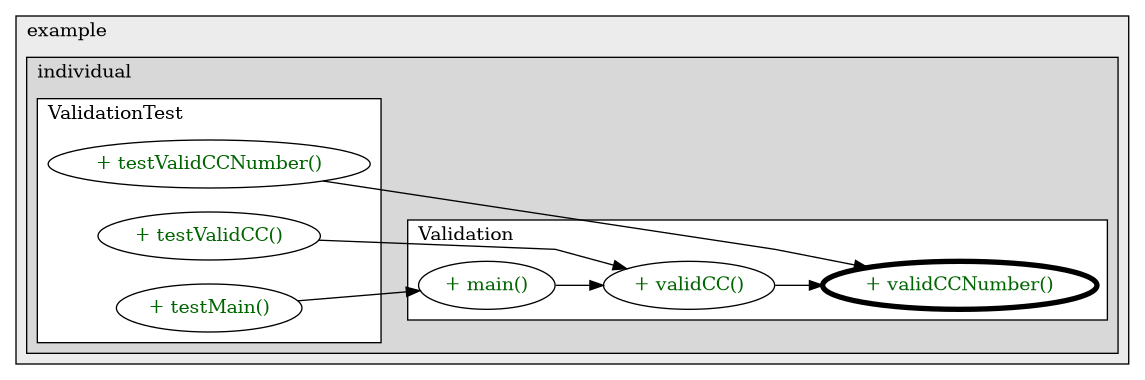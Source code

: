 @startuml

/' diagram meta data start
config=CallConfiguration;
{
  "rootMethod": "com.example.individual.Validation#validCCNumber(String)",
  "projectClassification": {
    "searchMode": "OpenProject", // OpenProject, AllProjects
    "includedProjects": "",
    "pathEndKeywords": "*.impl",
    "isClientPath": "",
    "isClientName": "",
    "isTestPath": "",
    "isTestName": "",
    "isMappingPath": "",
    "isMappingName": "",
    "isDataAccessPath": "",
    "isDataAccessName": "",
    "isDataStructurePath": "",
    "isDataStructureName": "",
    "isInterfaceStructuresPath": "",
    "isInterfaceStructuresName": "",
    "isEntryPointPath": "",
    "isEntryPointName": "",
    "treatFinalFieldsAsMandatory": false
  },
  "graphRestriction": {
    "classPackageExcludeFilter": "",
    "classPackageIncludeFilter": "",
    "classNameExcludeFilter": "",
    "classNameIncludeFilter": "",
    "methodNameExcludeFilter": "",
    "methodNameIncludeFilter": "",
    "removeByInheritance": "", // inheritance/annotation based filtering is done in a second step
    "removeByAnnotation": "",
    "removeByClassPackage": "", // cleanup the graph after inheritance/annotation based filtering is done
    "removeByClassName": "",
    "cutMappings": false,
    "cutEnum": true,
    "cutTests": true,
    "cutClient": true,
    "cutDataAccess": true,
    "cutInterfaceStructures": true,
    "cutDataStructures": true,
    "cutGetterAndSetter": true,
    "cutConstructors": true
  },
  "graphTraversal": {
    "forwardDepth": 3,
    "backwardDepth": 3,
    "classPackageExcludeFilter": "",
    "classPackageIncludeFilter": "",
    "classNameExcludeFilter": "",
    "classNameIncludeFilter": "",
    "methodNameExcludeFilter": "",
    "methodNameIncludeFilter": "",
    "hideMappings": false,
    "hideDataStructures": false,
    "hidePrivateMethods": true,
    "hideInterfaceCalls": true, // indirection: implementation -> interface (is hidden) -> implementation
    "onlyShowApplicationEntryPoints": false, // root node is included
    "useMethodCallsForStructureDiagram": "ForwardOnly" // ForwardOnly, BothDirections, No
  },
  "details": {
    "aggregation": "GroupByClass", // ByClass, GroupByClass, None
    "showMethodParametersTypes": false,
    "showMethodParametersNames": false,
    "showMethodReturnType": false,
    "showPackageLevels": 2,
    "showCallOrder": false,
    "edgeMode": "MethodsOnly", // TypesOnly, MethodsOnly, TypesAndMethods, MethodsAndDirectTypeUsage
    "showDetailedClassStructure": false
  },
  "rootClass": "com.example.individual.Validation",
  "extensionCallbackMethod": "" // qualified.class.name#methodName - signature: public static String method(String)
}
diagram meta data end '/



digraph g {
    rankdir="LR"
    splines=polyline
    

'nodes 
subgraph cluster_1322970774 { 
   	label=example
	labeljust=l
	fillcolor="#ececec"
	style=filled
   
   subgraph cluster_1335527837 { 
   	label=individual
	labeljust=l
	fillcolor="#d8d8d8"
	style=filled
   
   subgraph cluster_1336838159 { 
   	label=ValidationTest
	labeljust=l
	fillcolor=white
	style=filled
   
   ValidationTest1613365034XXXtestMain0[
	label="+ testMain()"
	style=filled
	fillcolor=white
	tooltip="ValidationTest

null"
	fontcolor=darkgreen
];

ValidationTest1613365034XXXtestValidCC0[
	label="+ testValidCC()"
	style=filled
	fillcolor=white
	tooltip="ValidationTest

null"
	fontcolor=darkgreen
];

ValidationTest1613365034XXXtestValidCCNumber0[
	label="+ testValidCCNumber()"
	style=filled
	fillcolor=white
	tooltip="ValidationTest

null"
	fontcolor=darkgreen
];
} 

subgraph cluster_2006514211 { 
   	label=Validation
	labeljust=l
	fillcolor=white
	style=filled
   
   Validation1613365034XXXmain1859653459[
	label="+ main()"
	style=filled
	fillcolor=white
	tooltip="Validation

null"
	fontcolor=darkgreen
];

Validation1613365034XXXvalidCC1808118735[
	label="+ validCC()"
	style=filled
	fillcolor=white
	tooltip="Validation

&#10;  Valid a Credit Card number&#10; "
	fontcolor=darkgreen
];

Validation1613365034XXXvalidCCNumber1808118735[
	label="+ validCCNumber()"
	style=filled
	fillcolor=white
	tooltip="Validation

null"
	penwidth=4
	fontcolor=darkgreen
];
} 
} 
} 

'edges    
Validation1613365034XXXmain1859653459 -> Validation1613365034XXXvalidCC1808118735;
Validation1613365034XXXvalidCC1808118735 -> Validation1613365034XXXvalidCCNumber1808118735;
ValidationTest1613365034XXXtestMain0 -> Validation1613365034XXXmain1859653459;
ValidationTest1613365034XXXtestValidCC0 -> Validation1613365034XXXvalidCC1808118735;
ValidationTest1613365034XXXtestValidCCNumber0 -> Validation1613365034XXXvalidCCNumber1808118735;
    
}
@enduml